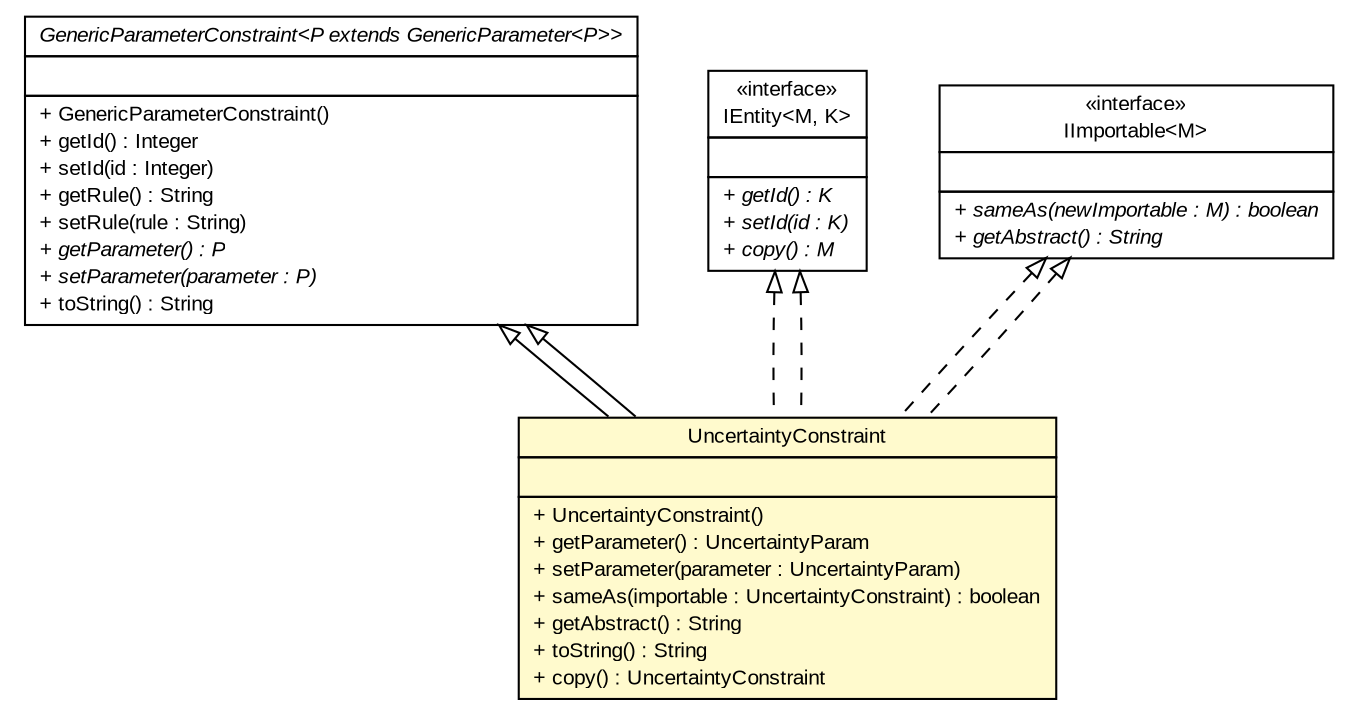 #!/usr/local/bin/dot
#
# Class diagram 
# Generated by UMLGraph version R5_6-24-gf6e263 (http://www.umlgraph.org/)
#

digraph G {
	edge [fontname="arial",fontsize=10,labelfontname="arial",labelfontsize=10];
	node [fontname="arial",fontsize=10,shape=plaintext];
	nodesep=0.25;
	ranksep=0.5;
	// gov.sandia.cf.model.GenericParameterConstraint<P extends gov.sandia.cf.model.GenericParameter<P>>
	c423035 [label=<<table title="gov.sandia.cf.model.GenericParameterConstraint" border="0" cellborder="1" cellspacing="0" cellpadding="2" port="p" href="./GenericParameterConstraint.html">
		<tr><td><table border="0" cellspacing="0" cellpadding="1">
<tr><td align="center" balign="center"><font face="arial italic"> GenericParameterConstraint&lt;P extends GenericParameter&lt;P&gt;&gt; </font></td></tr>
		</table></td></tr>
		<tr><td><table border="0" cellspacing="0" cellpadding="1">
<tr><td align="left" balign="left">  </td></tr>
		</table></td></tr>
		<tr><td><table border="0" cellspacing="0" cellpadding="1">
<tr><td align="left" balign="left"> + GenericParameterConstraint() </td></tr>
<tr><td align="left" balign="left"> + getId() : Integer </td></tr>
<tr><td align="left" balign="left"> + setId(id : Integer) </td></tr>
<tr><td align="left" balign="left"> + getRule() : String </td></tr>
<tr><td align="left" balign="left"> + setRule(rule : String) </td></tr>
<tr><td align="left" balign="left"><font face="arial italic" point-size="10.0"> + getParameter() : P </font></td></tr>
<tr><td align="left" balign="left"><font face="arial italic" point-size="10.0"> + setParameter(parameter : P) </font></td></tr>
<tr><td align="left" balign="left"> + toString() : String </td></tr>
		</table></td></tr>
		</table>>, URL="./GenericParameterConstraint.html", fontname="arial", fontcolor="black", fontsize=10.0];
	// gov.sandia.cf.model.IEntity<M, K>
	c423046 [label=<<table title="gov.sandia.cf.model.IEntity" border="0" cellborder="1" cellspacing="0" cellpadding="2" port="p" href="./IEntity.html">
		<tr><td><table border="0" cellspacing="0" cellpadding="1">
<tr><td align="center" balign="center"> &#171;interface&#187; </td></tr>
<tr><td align="center" balign="center"> IEntity&lt;M, K&gt; </td></tr>
		</table></td></tr>
		<tr><td><table border="0" cellspacing="0" cellpadding="1">
<tr><td align="left" balign="left">  </td></tr>
		</table></td></tr>
		<tr><td><table border="0" cellspacing="0" cellpadding="1">
<tr><td align="left" balign="left"><font face="arial italic" point-size="10.0"> + getId() : K </font></td></tr>
<tr><td align="left" balign="left"><font face="arial italic" point-size="10.0"> + setId(id : K) </font></td></tr>
<tr><td align="left" balign="left"><font face="arial italic" point-size="10.0"> + copy() : M </font></td></tr>
		</table></td></tr>
		</table>>, URL="./IEntity.html", fontname="arial", fontcolor="black", fontsize=10.0];
	// gov.sandia.cf.model.IImportable<M>
	c423050 [label=<<table title="gov.sandia.cf.model.IImportable" border="0" cellborder="1" cellspacing="0" cellpadding="2" port="p" href="./IImportable.html">
		<tr><td><table border="0" cellspacing="0" cellpadding="1">
<tr><td align="center" balign="center"> &#171;interface&#187; </td></tr>
<tr><td align="center" balign="center"> IImportable&lt;M&gt; </td></tr>
		</table></td></tr>
		<tr><td><table border="0" cellspacing="0" cellpadding="1">
<tr><td align="left" balign="left">  </td></tr>
		</table></td></tr>
		<tr><td><table border="0" cellspacing="0" cellpadding="1">
<tr><td align="left" balign="left"><font face="arial italic" point-size="10.0"> + sameAs(newImportable : M) : boolean </font></td></tr>
<tr><td align="left" balign="left"><font face="arial italic" point-size="10.0"> + getAbstract() : String </font></td></tr>
		</table></td></tr>
		</table>>, URL="./IImportable.html", fontname="arial", fontcolor="black", fontsize=10.0];
	// gov.sandia.cf.model.UncertaintyConstraint
	c423138 [label=<<table title="gov.sandia.cf.model.UncertaintyConstraint" border="0" cellborder="1" cellspacing="0" cellpadding="2" port="p" bgcolor="lemonChiffon" href="./UncertaintyConstraint.html">
		<tr><td><table border="0" cellspacing="0" cellpadding="1">
<tr><td align="center" balign="center"> UncertaintyConstraint </td></tr>
		</table></td></tr>
		<tr><td><table border="0" cellspacing="0" cellpadding="1">
<tr><td align="left" balign="left">  </td></tr>
		</table></td></tr>
		<tr><td><table border="0" cellspacing="0" cellpadding="1">
<tr><td align="left" balign="left"> + UncertaintyConstraint() </td></tr>
<tr><td align="left" balign="left"> + getParameter() : UncertaintyParam </td></tr>
<tr><td align="left" balign="left"> + setParameter(parameter : UncertaintyParam) </td></tr>
<tr><td align="left" balign="left"> + sameAs(importable : UncertaintyConstraint) : boolean </td></tr>
<tr><td align="left" balign="left"> + getAbstract() : String </td></tr>
<tr><td align="left" balign="left"> + toString() : String </td></tr>
<tr><td align="left" balign="left"> + copy() : UncertaintyConstraint </td></tr>
		</table></td></tr>
		</table>>, URL="./UncertaintyConstraint.html", fontname="arial", fontcolor="black", fontsize=10.0];
	//gov.sandia.cf.model.UncertaintyConstraint extends gov.sandia.cf.model.GenericParameterConstraint<gov.sandia.cf.model.UncertaintyParam>
	c423035:p -> c423138:p [dir=back,arrowtail=empty];
	//gov.sandia.cf.model.UncertaintyConstraint implements gov.sandia.cf.model.IEntity<M, K>
	c423046:p -> c423138:p [dir=back,arrowtail=empty,style=dashed];
	//gov.sandia.cf.model.UncertaintyConstraint implements gov.sandia.cf.model.IImportable<M>
	c423050:p -> c423138:p [dir=back,arrowtail=empty,style=dashed];
	//gov.sandia.cf.model.UncertaintyConstraint extends gov.sandia.cf.model.GenericParameterConstraint<gov.sandia.cf.model.UncertaintyParam>
	c423035:p -> c423138:p [dir=back,arrowtail=empty];
	//gov.sandia.cf.model.UncertaintyConstraint implements gov.sandia.cf.model.IEntity<M, K>
	c423046:p -> c423138:p [dir=back,arrowtail=empty,style=dashed];
	//gov.sandia.cf.model.UncertaintyConstraint implements gov.sandia.cf.model.IImportable<M>
	c423050:p -> c423138:p [dir=back,arrowtail=empty,style=dashed];
}

